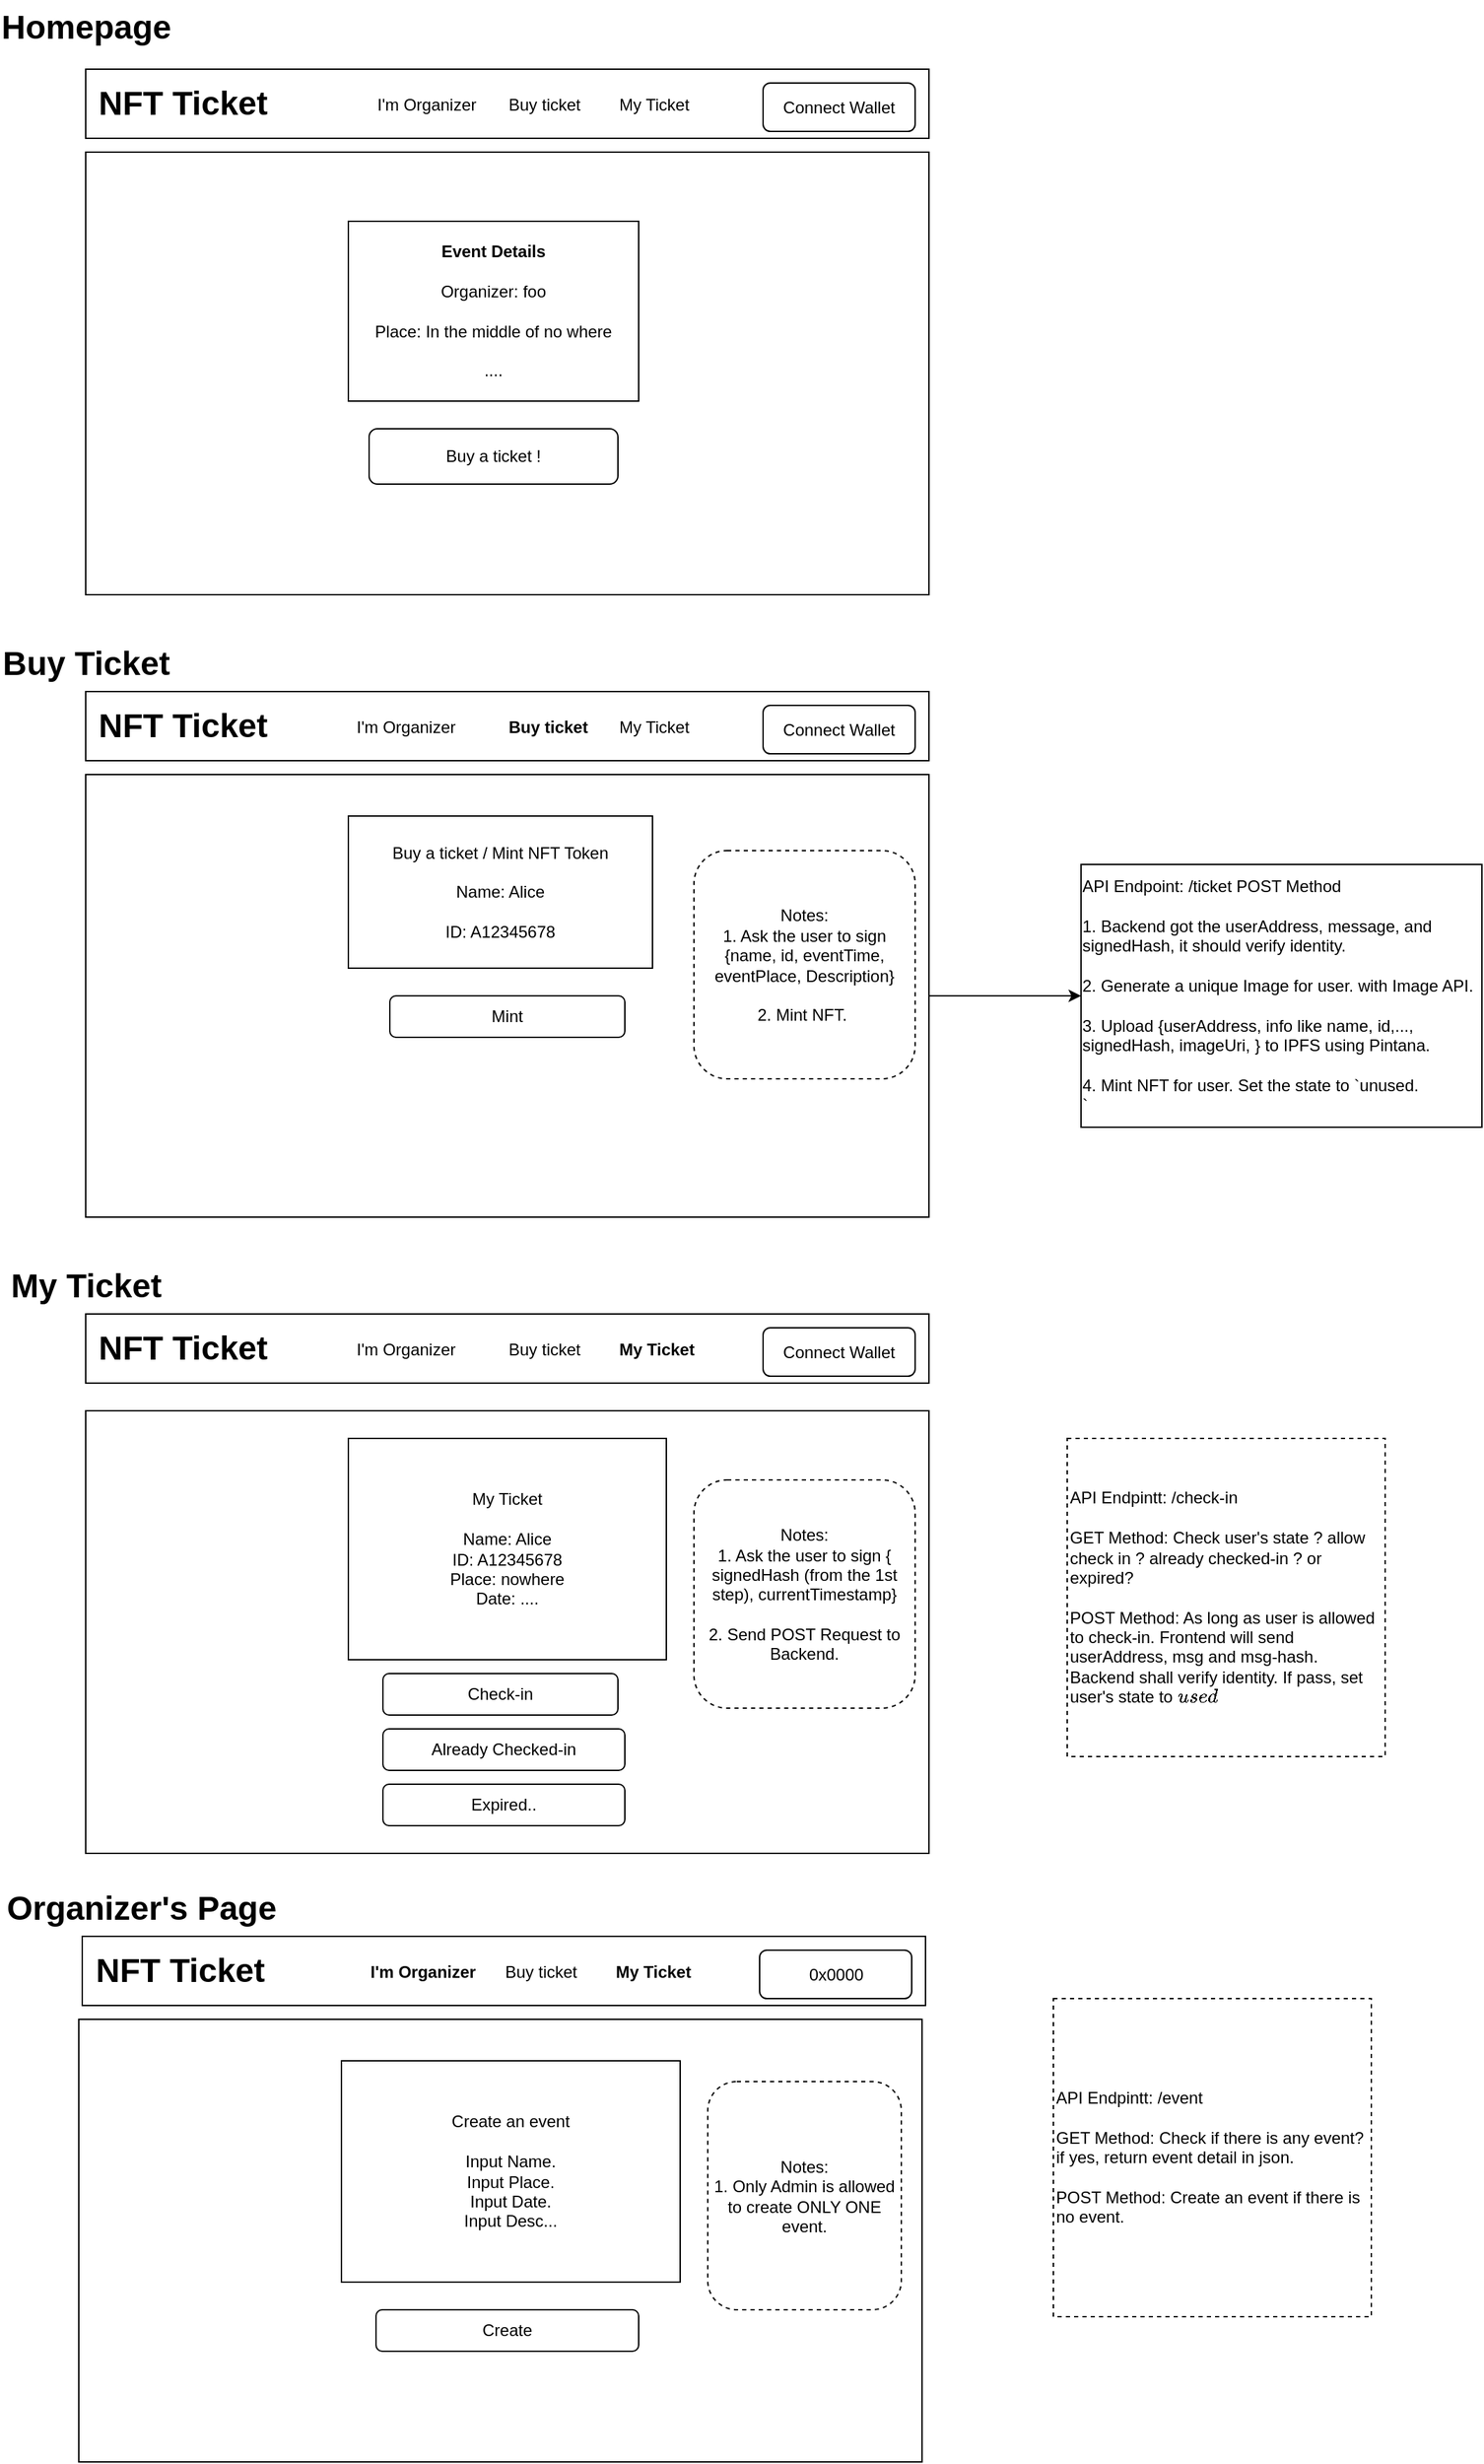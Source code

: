 <mxfile>
    <diagram id="q-LQW65U5HkMGduZC8kV" name="Page-1">
        <mxGraphModel dx="1451" dy="849" grid="1" gridSize="10" guides="1" tooltips="1" connect="1" arrows="1" fold="1" page="1" pageScale="1" pageWidth="827" pageHeight="1169" math="0" shadow="0">
            <root>
                <mxCell id="0"/>
                <mxCell id="1" parent="0"/>
                <mxCell id="2" value="" style="rounded=0;whiteSpace=wrap;html=1;" vertex="1" parent="1">
                    <mxGeometry x="70" y="70" width="610" height="50" as="geometry"/>
                </mxCell>
                <mxCell id="3" value="Buy ticket" style="text;strokeColor=none;fillColor=none;align=left;verticalAlign=middle;spacingLeft=4;spacingRight=4;overflow=hidden;points=[[0,0.5],[1,0.5]];portConstraint=eastwest;rotatable=0;" vertex="1" parent="1">
                    <mxGeometry x="370" y="80" width="110" height="30" as="geometry"/>
                </mxCell>
                <mxCell id="4" value="NFT Ticket" style="text;strokeColor=none;fillColor=none;html=1;fontSize=24;fontStyle=1;verticalAlign=middle;align=center;" vertex="1" parent="1">
                    <mxGeometry x="90" y="75" width="100" height="40" as="geometry"/>
                </mxCell>
                <mxCell id="6" value="My Ticket" style="text;strokeColor=none;fillColor=none;align=left;verticalAlign=middle;spacingLeft=4;spacingRight=4;overflow=hidden;points=[[0,0.5],[1,0.5]];portConstraint=eastwest;rotatable=0;" vertex="1" parent="1">
                    <mxGeometry x="450" y="80" width="110" height="30" as="geometry"/>
                </mxCell>
                <mxCell id="7" value="Homepage" style="text;strokeColor=none;fillColor=none;html=1;fontSize=24;fontStyle=1;verticalAlign=middle;align=center;" vertex="1" parent="1">
                    <mxGeometry x="20" y="20" width="100" height="40" as="geometry"/>
                </mxCell>
                <mxCell id="8" value="" style="rounded=0;whiteSpace=wrap;html=1;" vertex="1" parent="1">
                    <mxGeometry x="70" y="130" width="610" height="320" as="geometry"/>
                </mxCell>
                <mxCell id="33" value="&lt;b&gt;Event Details&lt;br&gt;&lt;/b&gt;&lt;br&gt;Organizer: foo&lt;br&gt;&lt;br&gt;Place: In the middle of no where&lt;br&gt;&lt;br&gt;...." style="rounded=0;whiteSpace=wrap;html=1;" vertex="1" parent="1">
                    <mxGeometry x="260" y="180" width="210" height="130" as="geometry"/>
                </mxCell>
                <mxCell id="34" value="Connect Wallet" style="rounded=1;whiteSpace=wrap;html=1;" vertex="1" parent="1">
                    <mxGeometry x="560" y="80" width="110" height="35" as="geometry"/>
                </mxCell>
                <mxCell id="35" value="Buy a ticket !" style="rounded=1;whiteSpace=wrap;html=1;" vertex="1" parent="1">
                    <mxGeometry x="275" y="330" width="180" height="40" as="geometry"/>
                </mxCell>
                <mxCell id="36" value="Buy Ticket" style="text;strokeColor=none;fillColor=none;html=1;fontSize=24;fontStyle=1;verticalAlign=middle;align=center;" vertex="1" parent="1">
                    <mxGeometry x="20" y="480" width="100" height="40" as="geometry"/>
                </mxCell>
                <mxCell id="37" value="" style="rounded=0;whiteSpace=wrap;html=1;" vertex="1" parent="1">
                    <mxGeometry x="70" y="520" width="610" height="50" as="geometry"/>
                </mxCell>
                <mxCell id="38" value="Buy ticket" style="text;strokeColor=none;fillColor=none;align=left;verticalAlign=middle;spacingLeft=4;spacingRight=4;overflow=hidden;points=[[0,0.5],[1,0.5]];portConstraint=eastwest;rotatable=0;fontStyle=1" vertex="1" parent="1">
                    <mxGeometry x="370" y="530" width="110" height="30" as="geometry"/>
                </mxCell>
                <mxCell id="39" value="NFT Ticket" style="text;strokeColor=none;fillColor=none;html=1;fontSize=24;fontStyle=1;verticalAlign=middle;align=center;" vertex="1" parent="1">
                    <mxGeometry x="90" y="525" width="100" height="40" as="geometry"/>
                </mxCell>
                <mxCell id="40" value="My Ticket" style="text;strokeColor=none;fillColor=none;align=left;verticalAlign=middle;spacingLeft=4;spacingRight=4;overflow=hidden;points=[[0,0.5],[1,0.5]];portConstraint=eastwest;rotatable=0;" vertex="1" parent="1">
                    <mxGeometry x="450" y="530" width="110" height="30" as="geometry"/>
                </mxCell>
                <mxCell id="41" value="Connect Wallet" style="rounded=1;whiteSpace=wrap;html=1;" vertex="1" parent="1">
                    <mxGeometry x="560" y="530" width="110" height="35" as="geometry"/>
                </mxCell>
                <mxCell id="50" value="" style="edgeStyle=none;html=1;" edge="1" parent="1" source="42" target="46">
                    <mxGeometry relative="1" as="geometry"/>
                </mxCell>
                <mxCell id="42" value="" style="rounded=0;whiteSpace=wrap;html=1;" vertex="1" parent="1">
                    <mxGeometry x="70" y="580" width="610" height="320" as="geometry"/>
                </mxCell>
                <mxCell id="44" value="Buy a ticket / Mint NFT Token&lt;br&gt;&lt;br&gt;Name: Alice&lt;br&gt;&lt;br&gt;ID: A12345678" style="rounded=0;whiteSpace=wrap;html=1;" vertex="1" parent="1">
                    <mxGeometry x="260" y="610" width="220" height="110" as="geometry"/>
                </mxCell>
                <mxCell id="46" value="&lt;div style=&quot;text-align: left&quot;&gt;&lt;span&gt;API Endpoint: /ticket POST Method&lt;br&gt;&lt;/span&gt;&lt;/div&gt;&lt;div style=&quot;text-align: left&quot;&gt;&lt;span&gt;&lt;br&gt;&lt;/span&gt;&lt;/div&gt;&lt;div style=&quot;text-align: left&quot;&gt;&lt;span&gt;1. Backend got the userAddress, message, and signedHash, it should verify identity.&amp;nbsp;&lt;/span&gt;&lt;/div&gt;&lt;div style=&quot;text-align: left&quot;&gt;&lt;span&gt;&lt;br&gt;&lt;/span&gt;&lt;/div&gt;&lt;div style=&quot;text-align: left&quot;&gt;&lt;span&gt;2. Generate a unique Image for user. with Image API.&lt;/span&gt;&lt;/div&gt;&lt;div style=&quot;text-align: left&quot;&gt;&lt;span&gt;&lt;br&gt;&lt;/span&gt;&lt;/div&gt;&lt;div style=&quot;text-align: left&quot;&gt;&lt;span&gt;3. Upload {userAddress, info like name, id,..., signedHash, imageUri, } to IPFS using Pintana.&lt;/span&gt;&lt;/div&gt;&lt;div style=&quot;text-align: left&quot;&gt;&lt;span&gt;&lt;br&gt;&lt;/span&gt;&lt;/div&gt;&lt;div style=&quot;text-align: left&quot;&gt;&lt;span&gt;4. Mint NFT for user. Set the state to `unused.&lt;/span&gt;&lt;/div&gt;&lt;div style=&quot;text-align: left&quot;&gt;&lt;span&gt;`&lt;/span&gt;&lt;/div&gt;" style="rounded=0;whiteSpace=wrap;html=1;" vertex="1" parent="1">
                    <mxGeometry x="790" y="645" width="290" height="190" as="geometry"/>
                </mxCell>
                <mxCell id="47" value="Mint" style="rounded=1;whiteSpace=wrap;html=1;" vertex="1" parent="1">
                    <mxGeometry x="290" y="740" width="170" height="30" as="geometry"/>
                </mxCell>
                <mxCell id="51" value="Notes:&lt;br&gt;1. Ask the user to sign {name, id, eventTime, eventPlace, Description}&lt;br&gt;&lt;br&gt;2. Mint NFT.&amp;nbsp;" style="rounded=1;whiteSpace=wrap;html=1;dashed=1;" vertex="1" parent="1">
                    <mxGeometry x="510" y="635" width="160" height="165" as="geometry"/>
                </mxCell>
                <mxCell id="53" value="My Ticket" style="text;strokeColor=none;fillColor=none;html=1;fontSize=24;fontStyle=1;verticalAlign=middle;align=center;" vertex="1" parent="1">
                    <mxGeometry x="20" y="930" width="100" height="40" as="geometry"/>
                </mxCell>
                <mxCell id="54" value="" style="rounded=0;whiteSpace=wrap;html=1;" vertex="1" parent="1">
                    <mxGeometry x="70" y="970" width="610" height="50" as="geometry"/>
                </mxCell>
                <mxCell id="55" value="Buy ticket" style="text;strokeColor=none;fillColor=none;align=left;verticalAlign=middle;spacingLeft=4;spacingRight=4;overflow=hidden;points=[[0,0.5],[1,0.5]];portConstraint=eastwest;rotatable=0;fontStyle=0" vertex="1" parent="1">
                    <mxGeometry x="370" y="980" width="110" height="30" as="geometry"/>
                </mxCell>
                <mxCell id="56" value="NFT Ticket" style="text;strokeColor=none;fillColor=none;html=1;fontSize=24;fontStyle=1;verticalAlign=middle;align=center;" vertex="1" parent="1">
                    <mxGeometry x="90" y="975" width="100" height="40" as="geometry"/>
                </mxCell>
                <mxCell id="57" value="My Ticket" style="text;strokeColor=none;fillColor=none;align=left;verticalAlign=middle;spacingLeft=4;spacingRight=4;overflow=hidden;points=[[0,0.5],[1,0.5]];portConstraint=eastwest;rotatable=0;fontStyle=1" vertex="1" parent="1">
                    <mxGeometry x="450" y="980" width="110" height="30" as="geometry"/>
                </mxCell>
                <mxCell id="58" value="Connect Wallet" style="rounded=1;whiteSpace=wrap;html=1;" vertex="1" parent="1">
                    <mxGeometry x="560" y="980" width="110" height="35" as="geometry"/>
                </mxCell>
                <mxCell id="59" value="" style="rounded=0;whiteSpace=wrap;html=1;" vertex="1" parent="1">
                    <mxGeometry x="70" y="1040" width="610" height="320" as="geometry"/>
                </mxCell>
                <mxCell id="60" value="My Ticket&lt;br&gt;&lt;br&gt;Name: Alice&lt;br&gt;ID: A12345678&lt;br&gt;Place: nowhere&lt;br&gt;Date: ...." style="rounded=0;whiteSpace=wrap;html=1;" vertex="1" parent="1">
                    <mxGeometry x="260" y="1060" width="230" height="160" as="geometry"/>
                </mxCell>
                <mxCell id="62" value="Check-in" style="rounded=1;whiteSpace=wrap;html=1;" vertex="1" parent="1">
                    <mxGeometry x="285" y="1230" width="170" height="30" as="geometry"/>
                </mxCell>
                <mxCell id="63" value="API Endpintt: /check-in&amp;nbsp;&lt;br&gt;&lt;br&gt;GET Method: Check user's state ? allow check in ? already checked-in ? or expired?&lt;br&gt;&lt;br&gt;POST Method: As long as user is allowed to check-in. Frontend will send userAddress, msg and msg-hash. Backend shall verify identity. If pass, set user's state to `used`" style="whiteSpace=wrap;html=1;aspect=fixed;glass=1;dashed=1;fillColor=none;align=left;" vertex="1" parent="1">
                    <mxGeometry x="780" y="1060" width="230" height="230" as="geometry"/>
                </mxCell>
                <mxCell id="64" value="Notes:&lt;br&gt;1. Ask the user to sign { signedHash (from the 1st step), currentTimestamp}&lt;br&gt;&lt;br&gt;2. Send POST Request to Backend." style="rounded=1;whiteSpace=wrap;html=1;dashed=1;" vertex="1" parent="1">
                    <mxGeometry x="510" y="1090" width="160" height="165" as="geometry"/>
                </mxCell>
                <mxCell id="65" value="Already Checked-in" style="rounded=1;whiteSpace=wrap;html=1;" vertex="1" parent="1">
                    <mxGeometry x="285" y="1270" width="175" height="30" as="geometry"/>
                </mxCell>
                <mxCell id="66" value="Expired.." style="rounded=1;whiteSpace=wrap;html=1;" vertex="1" parent="1">
                    <mxGeometry x="285" y="1310" width="175" height="30" as="geometry"/>
                </mxCell>
                <mxCell id="67" value="Organizer's Page" style="text;strokeColor=none;fillColor=none;html=1;fontSize=24;fontStyle=1;verticalAlign=middle;align=center;" vertex="1" parent="1">
                    <mxGeometry x="60" y="1380" width="100" height="40" as="geometry"/>
                </mxCell>
                <mxCell id="68" value="" style="rounded=0;whiteSpace=wrap;html=1;" vertex="1" parent="1">
                    <mxGeometry x="67.5" y="1420" width="610" height="50" as="geometry"/>
                </mxCell>
                <mxCell id="69" value="Buy ticket" style="text;strokeColor=none;fillColor=none;align=left;verticalAlign=middle;spacingLeft=4;spacingRight=4;overflow=hidden;points=[[0,0.5],[1,0.5]];portConstraint=eastwest;rotatable=0;fontStyle=0" vertex="1" parent="1">
                    <mxGeometry x="367.5" y="1430" width="110" height="30" as="geometry"/>
                </mxCell>
                <mxCell id="70" value="NFT Ticket" style="text;strokeColor=none;fillColor=none;html=1;fontSize=24;fontStyle=1;verticalAlign=middle;align=center;" vertex="1" parent="1">
                    <mxGeometry x="87.5" y="1425" width="100" height="40" as="geometry"/>
                </mxCell>
                <mxCell id="71" value="My Ticket" style="text;strokeColor=none;fillColor=none;align=left;verticalAlign=middle;spacingLeft=4;spacingRight=4;overflow=hidden;points=[[0,0.5],[1,0.5]];portConstraint=eastwest;rotatable=0;fontStyle=1" vertex="1" parent="1">
                    <mxGeometry x="447.5" y="1430" width="110" height="30" as="geometry"/>
                </mxCell>
                <mxCell id="72" value="0x0000" style="rounded=1;whiteSpace=wrap;html=1;" vertex="1" parent="1">
                    <mxGeometry x="557.5" y="1430" width="110" height="35" as="geometry"/>
                </mxCell>
                <mxCell id="73" value="I'm Organizer" style="text;strokeColor=none;fillColor=none;align=left;verticalAlign=middle;spacingLeft=4;spacingRight=4;overflow=hidden;points=[[0,0.5],[1,0.5]];portConstraint=eastwest;rotatable=0;" vertex="1" parent="1">
                    <mxGeometry x="275" y="80" width="110" height="30" as="geometry"/>
                </mxCell>
                <mxCell id="74" value="I'm Organizer" style="text;strokeColor=none;fillColor=none;align=left;verticalAlign=middle;spacingLeft=4;spacingRight=4;overflow=hidden;points=[[0,0.5],[1,0.5]];portConstraint=eastwest;rotatable=0;" vertex="1" parent="1">
                    <mxGeometry x="260" y="530" width="110" height="30" as="geometry"/>
                </mxCell>
                <mxCell id="75" value="I'm Organizer" style="text;strokeColor=none;fillColor=none;align=left;verticalAlign=middle;spacingLeft=4;spacingRight=4;overflow=hidden;points=[[0,0.5],[1,0.5]];portConstraint=eastwest;rotatable=0;" vertex="1" parent="1">
                    <mxGeometry x="260" y="980" width="110" height="30" as="geometry"/>
                </mxCell>
                <mxCell id="76" value="I'm Organizer" style="text;strokeColor=none;fillColor=none;align=left;verticalAlign=middle;spacingLeft=4;spacingRight=4;overflow=hidden;points=[[0,0.5],[1,0.5]];portConstraint=eastwest;rotatable=0;fontStyle=1" vertex="1" parent="1">
                    <mxGeometry x="270" y="1430" width="110" height="30" as="geometry"/>
                </mxCell>
                <mxCell id="77" value="" style="rounded=0;whiteSpace=wrap;html=1;" vertex="1" parent="1">
                    <mxGeometry x="65" y="1480" width="610" height="320" as="geometry"/>
                </mxCell>
                <mxCell id="78" value="Create an event&lt;br&gt;&lt;br&gt;Input Name.&lt;br&gt;Input Place.&lt;br&gt;Input Date.&lt;br&gt;Input Desc..." style="rounded=0;whiteSpace=wrap;html=1;glass=1;fillColor=none;" vertex="1" parent="1">
                    <mxGeometry x="255" y="1510" width="245" height="160" as="geometry"/>
                </mxCell>
                <mxCell id="79" value="Create" style="rounded=1;whiteSpace=wrap;html=1;glass=1;fillColor=none;" vertex="1" parent="1">
                    <mxGeometry x="280" y="1690" width="190" height="30" as="geometry"/>
                </mxCell>
                <mxCell id="80" value="Notes:&lt;br&gt;1. Only Admin is allowed to create ONLY ONE event." style="rounded=1;whiteSpace=wrap;html=1;dashed=1;" vertex="1" parent="1">
                    <mxGeometry x="520" y="1525" width="140" height="165" as="geometry"/>
                </mxCell>
                <mxCell id="81" value="API Endpintt: /event&lt;br&gt;&lt;br&gt;GET Method: Check if there is any event? if yes, return event detail in json.&lt;br&gt;&lt;br&gt;POST Method: Create an event if there is no event." style="whiteSpace=wrap;html=1;aspect=fixed;glass=1;dashed=1;fillColor=none;align=left;" vertex="1" parent="1">
                    <mxGeometry x="770" y="1465" width="230" height="230" as="geometry"/>
                </mxCell>
            </root>
        </mxGraphModel>
    </diagram>
</mxfile>